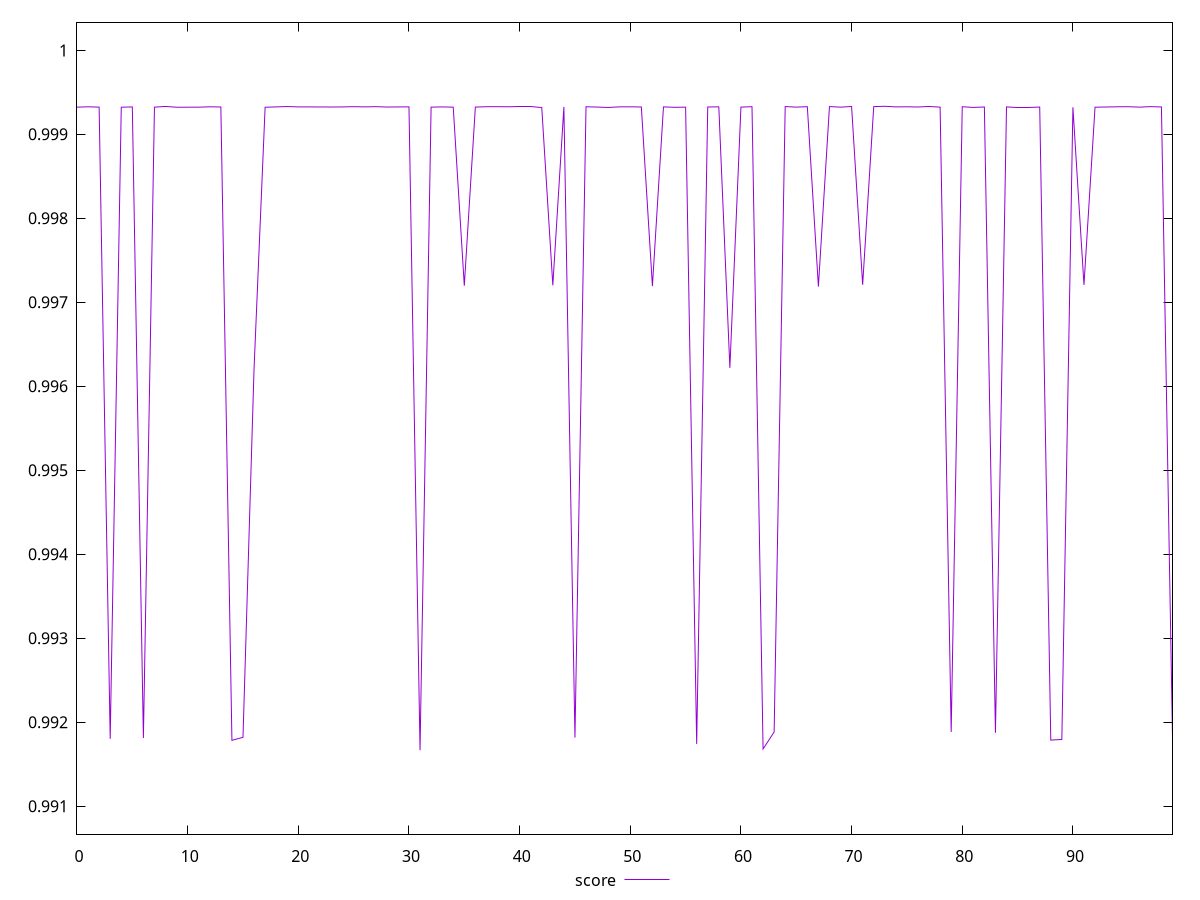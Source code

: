 reset

$score <<EOF
0 0.9993239035143859
1 0.999328495925435
2 0.9993242297058732
3 0.9918013989785298
4 0.9993235786785495
5 0.999326692976807
6 0.9918113229179142
7 0.9993240775482497
8 0.9993326697970812
9 0.9993231403038425
10 0.9993236298012617
11 0.999323921289704
12 0.9993284675654759
13 0.9993262743158273
14 0.9917835487428077
15 0.9918194311090227
16 0.9962100589615374
17 0.9993232752126182
18 0.9993272309486863
19 0.9993313806644801
20 0.9993271601243632
21 0.99932708486697
22 0.9993262938875231
23 0.9993258425147629
24 0.9993270394879274
25 0.9993297490650735
26 0.9993274238408749
27 0.9993299296126389
28 0.9993255272966584
29 0.9993267889366958
30 0.9993278316083383
31 0.9916665889753722
32 0.9993244070033425
33 0.9993269586850223
34 0.9993242071246038
35 0.9971981862356999
36 0.9993251291326937
37 0.9993291873165058
38 0.9993298042263086
39 0.9993282708608916
40 0.9993280958507633
41 0.9993281131691845
42 0.9993193012249271
43 0.9972023171524458
44 0.9993269372838633
45 0.9918160526699168
46 0.9993288505279785
47 0.9993252674208258
48 0.9993204446625434
49 0.9993276631425652
50 0.9993284008973742
51 0.9993261313917032
52 0.9971937960533462
53 0.9993271040508679
54 0.9993224016299656
55 0.9993243585185958
56 0.991740642663664
57 0.999325992137335
58 0.9993281945978139
59 0.9962194012024177
60 0.9993247204213724
61 0.9993295011623254
62 0.9916806365565654
63 0.9918827392249014
64 0.9993312756856728
65 0.9993244980434977
66 0.999329574731642
67 0.9971874162903336
68 0.9993308615145089
69 0.9993242485848309
70 0.9993321195466912
71 0.997208836681494
72 0.9993305746318875
73 0.9993347129089063
74 0.999327146844137
75 0.9993285419622849
76 0.999326151705399
77 0.9993322335858055
78 0.9993243777647833
79 0.9918836996001399
80 0.9993292907183475
81 0.9993209019035822
82 0.9993261350851389
83 0.9918736077940237
84 0.9993267269330981
85 0.9993239920169456
86 0.9993240190472563
87 0.9993253535621067
88 0.9917864740241222
89 0.991794140000344
90 0.9993223329954436
91 0.9972076599673028
92 0.9993236909221777
93 0.9993258920224626
94 0.9993284281545873
95 0.9993294323691587
96 0.9993242471041437
97 0.9993301630531839
98 0.9993264434297711
99 0.9918190789734574
EOF

set key outside below
set xrange [0:99]
set yrange [0.9906665889753722:1.0003347129089062]
set terminal svg size 640, 490 enhanced background rgb 'white'
set output "report_00007_2020-12-11T15:55:29.892Z/speed-index/samples/pages+cached+noexternal+nofonts+nosvg+noimg/score/values.svg"

plot $score title "score" with line

reset
